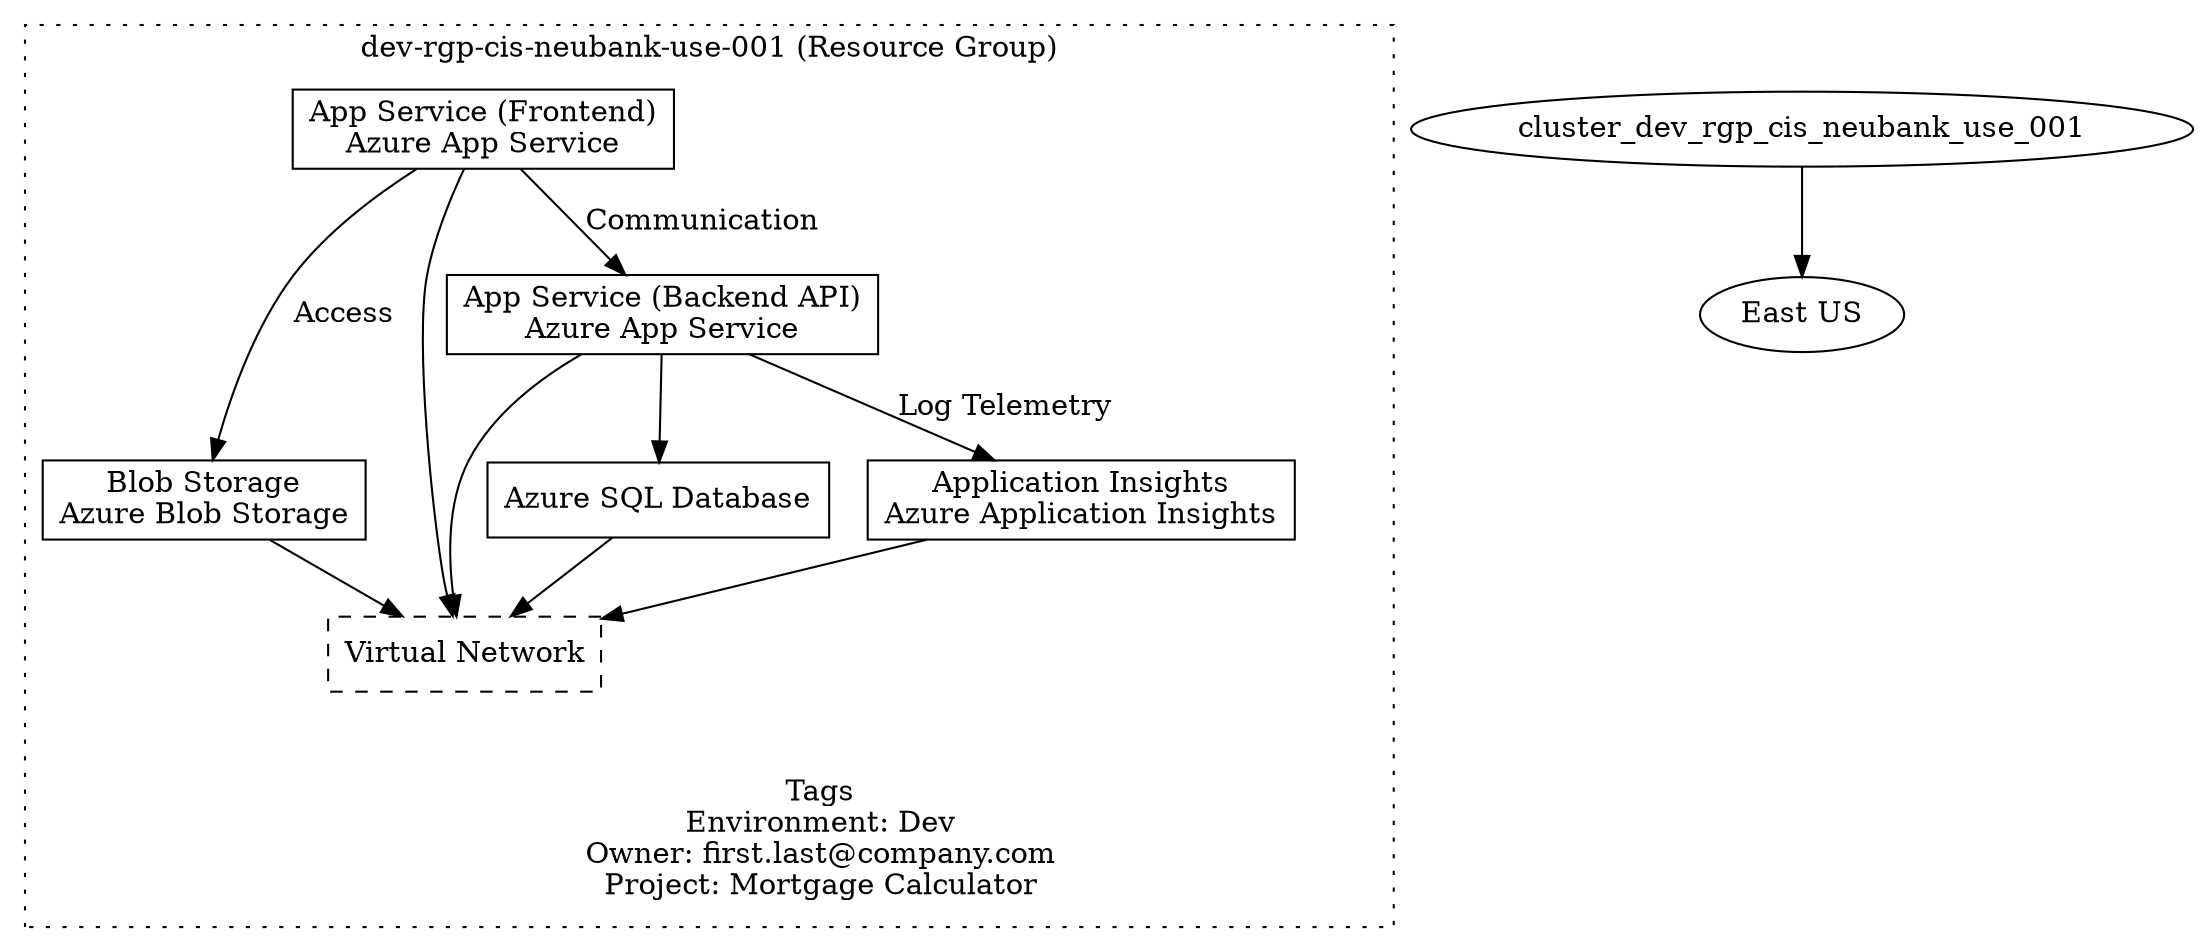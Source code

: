 digraph AzureInfrastructure {
  // Azure Resources
  subgraph cluster_dev_rgp_cis_neubank_use_001 {
    label="dev-rgp-cis-neubank-use-001 (Resource Group)"
    style=dotted
    
    // Frontend App Service
    frontend_app_service [label="App Service (Frontend)\nAzure App Service" shape=box]

    // Backend API App Service
    backend_api_app_service [label="App Service (Backend API)\nAzure App Service" shape=box]

    // Azure SQL Database
    sql_database [label="Azure SQL Database" shape=box]

    // Blob Storage
    blob_storage [label="Blob Storage\nAzure Blob Storage" shape=box]

    // Application Insights
    app_insights [label="Application Insights\nAzure Application Insights" shape=box]

    // Virtual Network
    virtual_network [label="Virtual Network" shape=box style=dashed]

    // Connect resources within Virtual Network
    frontend_app_service -> virtual_network
    backend_api_app_service -> virtual_network
    sql_database -> virtual_network
    blob_storage -> virtual_network  // Both Frontend and Backend may need Blob Storage
    app_insights -> virtual_network  // Both Frontend and Backend may log telemetry data

    // Explicit connection between Backend API and SQL Database
    backend_api_app_service -> sql_database

    // Communication between Frontend and Backend
    frontend_app_service -> backend_api_app_service [label="Communication"]

    // Communication between Frontend and Blob Storage / App Insights
    frontend_app_service -> blob_storage [label="Access"]

    // Communication between Backend and Blob Storage / App Insights
    backend_api_app_service -> app_insights [label="Log Telemetry"]

    // Tags
    tags [label="Tags\nEnvironment: Dev\nOwner: first.last@company.com\nProject: Mortgage Calculator" shape=plaintext]

    // Connect Resources to Tags
    frontend_app_service -> tags [style=invis]
    backend_api_app_service -> tags [style=invis]
    sql_database -> tags [style=invis]
    blob_storage -> tags [style=invis]
    app_insights -> tags [style=invis]
    virtual_network -> tags [style=invis]
    
    // Integration with Terraform resources
    // ...

  }

  // Azure Region
  azure_region [label="East US" shape=ellipse]

  // Connect Resource Group to Azure Region
  cluster_dev_rgp_cis_neubank_use_001 -> azure_region
}